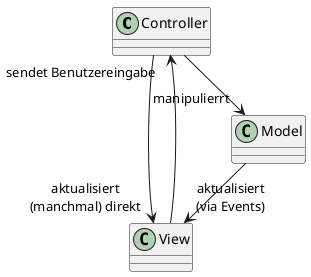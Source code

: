 @startuml MVC

class Controller 
class View
class Model
 
Model --> "aktualisiert\n(via Events)" View
View --> "sendet Benutzereingabe" Controller
Controller --> "aktualisiert\n(manchmal) direkt" View
Controller --> "manipulierrt" Model 

@enduml